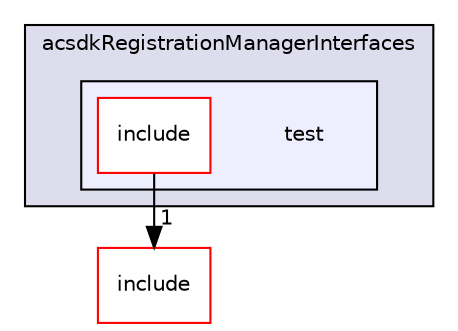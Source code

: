 digraph "/workplace/avs-device-sdk/core/acsdkRegistrationManagerInterfaces/test" {
  compound=true
  node [ fontsize="10", fontname="Helvetica"];
  edge [ labelfontsize="10", labelfontname="Helvetica"];
  subgraph clusterdir_ebd8ea06bd6775daf5a25f413a4a4aa2 {
    graph [ bgcolor="#ddddee", pencolor="black", label="acsdkRegistrationManagerInterfaces" fontname="Helvetica", fontsize="10", URL="dir_ebd8ea06bd6775daf5a25f413a4a4aa2.html"]
  subgraph clusterdir_1f7a050c3c9388056037b74e87f72b24 {
    graph [ bgcolor="#eeeeff", pencolor="black", label="" URL="dir_1f7a050c3c9388056037b74e87f72b24.html"];
    dir_1f7a050c3c9388056037b74e87f72b24 [shape=plaintext label="test"];
    dir_6d214fcd21bd67777c32041aff5b06f4 [shape=box label="include" color="red" fillcolor="white" style="filled" URL="dir_6d214fcd21bd67777c32041aff5b06f4.html"];
  }
  }
  dir_ea71a0f92b3a6b19a5724167c78652cc [shape=box label="include" fillcolor="white" style="filled" color="red" URL="dir_ea71a0f92b3a6b19a5724167c78652cc.html"];
  dir_6d214fcd21bd67777c32041aff5b06f4->dir_ea71a0f92b3a6b19a5724167c78652cc [headlabel="1", labeldistance=1.5 headhref="dir_000488_000485.html"];
}
